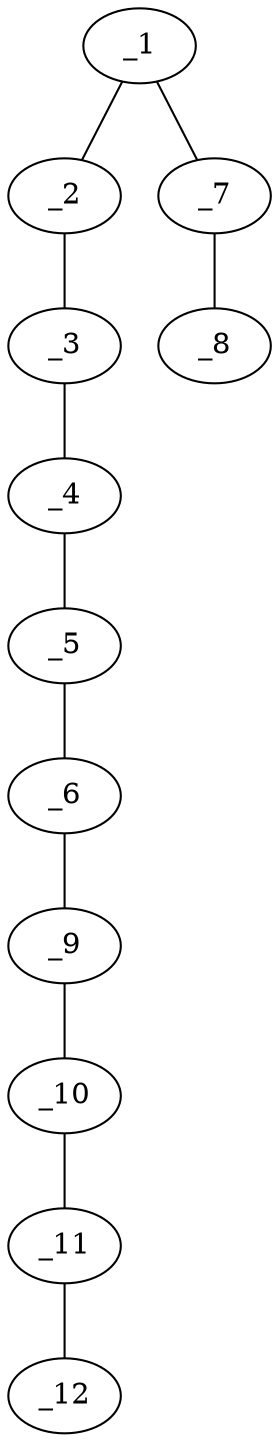 graph molid650641 {
	_1	 [charge=0,
		chem=5,
		symbol="S  ",
		x="3.7321",
		y="0.25"];
	_2	 [charge=0,
		chem=1,
		symbol="C  ",
		x="4.5981",
		y="-0.25"];
	_1 -- _2	 [valence=1];
	_7	 [charge=0,
		chem=1,
		symbol="C  ",
		x="2.866",
		y="-0.25"];
	_1 -- _7	 [valence=1];
	_3	 [charge=0,
		chem=1,
		symbol="C  ",
		x="5.4641",
		y="0.25"];
	_2 -- _3	 [valence=1];
	_4	 [charge=0,
		chem=5,
		symbol="S  ",
		x="6.3301",
		y="-0.25"];
	_3 -- _4	 [valence=1];
	_5	 [charge=0,
		chem=1,
		symbol="C  ",
		x="7.1962",
		y="0.25"];
	_4 -- _5	 [valence=1];
	_6	 [charge=0,
		chem=1,
		symbol="C  ",
		x="8.0622",
		y="-0.25"];
	_5 -- _6	 [valence=1];
	_9	 [charge=0,
		chem=1,
		symbol="C  ",
		x="8.9282",
		y="0.25"];
	_6 -- _9	 [valence=1];
	_8	 [charge=0,
		chem=1,
		symbol="C  ",
		x=2,
		y="0.25"];
	_7 -- _8	 [valence=1];
	_10	 [charge=0,
		chem=5,
		symbol="S  ",
		x="9.7942",
		y="-0.25"];
	_9 -- _10	 [valence=1];
	_11	 [charge=0,
		chem=1,
		symbol="C  ",
		x="10.6603",
		y="0.25"];
	_10 -- _11	 [valence=1];
	_12	 [charge=0,
		chem=1,
		symbol="C  ",
		x="11.5263",
		y="-0.25"];
	_11 -- _12	 [valence=1];
}
